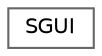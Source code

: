 digraph "Grafische Darstellung der Klassenhierarchie"
{
 // LATEX_PDF_SIZE
  bgcolor="transparent";
  edge [fontname=Helvetica,fontsize=10,labelfontname=Helvetica,labelfontsize=10];
  node [fontname=Helvetica,fontsize=10,shape=box,height=0.2,width=0.4];
  rankdir="LR";
  Node0 [id="Node000000",label="SGUI",height=0.2,width=0.4,color="grey40", fillcolor="white", style="filled",URL="$d8/d56/class_s_g_u_i.html",tooltip=" "];
}
